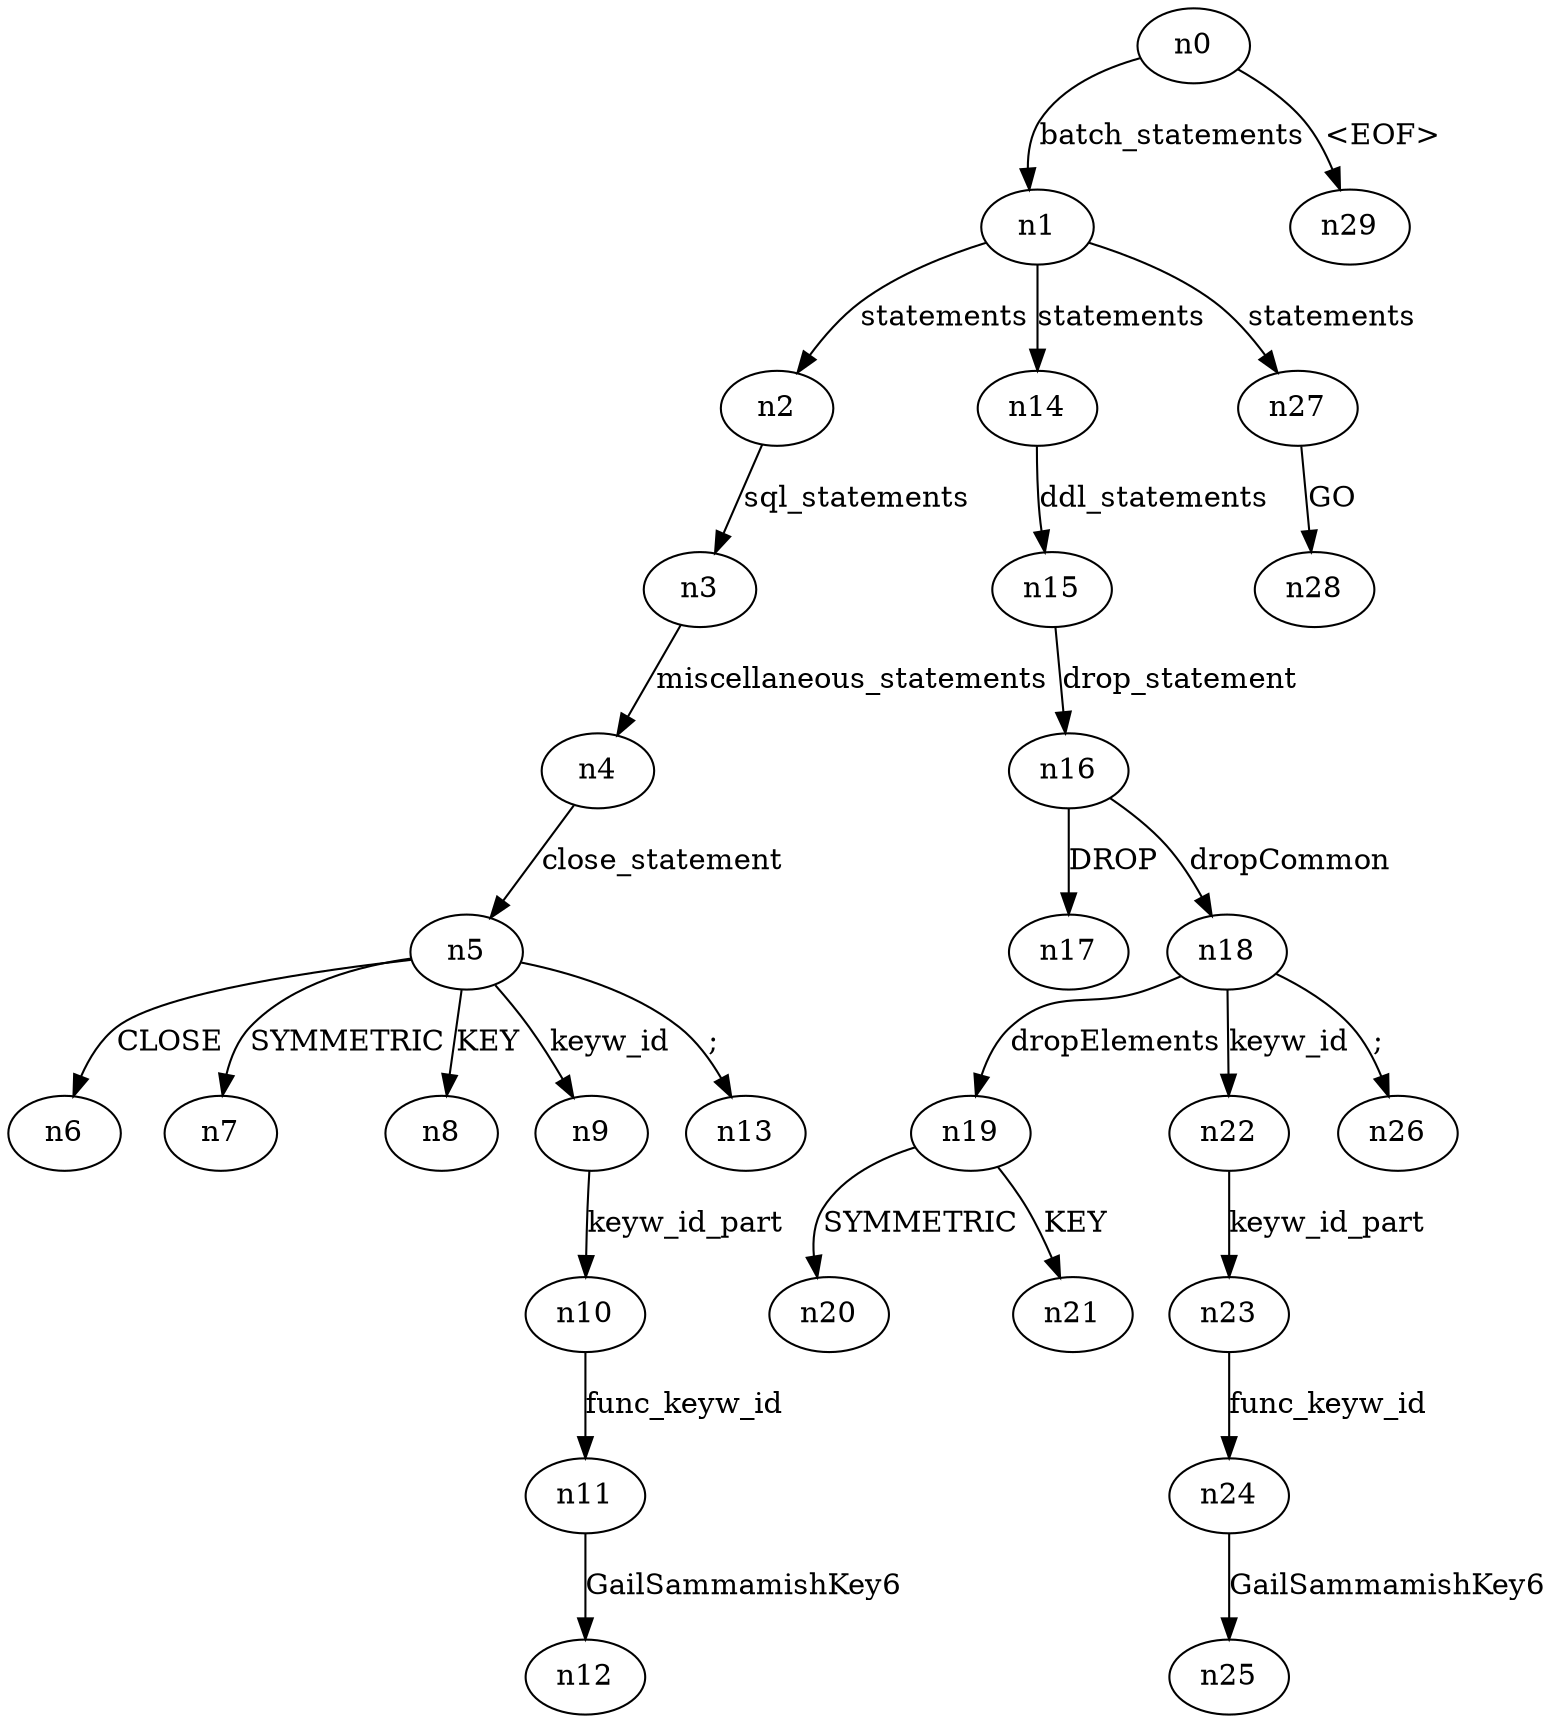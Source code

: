 digraph ParseTree {
  n0 -> n1 [label="batch_statements"];
  n1 -> n2 [label="statements"];
  n2 -> n3 [label="sql_statements"];
  n3 -> n4 [label="miscellaneous_statements"];
  n4 -> n5 [label="close_statement"];
  n5 -> n6 [label="CLOSE"];
  n5 -> n7 [label="SYMMETRIC"];
  n5 -> n8 [label="KEY"];
  n5 -> n9 [label="keyw_id"];
  n9 -> n10 [label="keyw_id_part"];
  n10 -> n11 [label="func_keyw_id"];
  n11 -> n12 [label="GailSammamishKey6"];
  n5 -> n13 [label=";"];
  n1 -> n14 [label="statements"];
  n14 -> n15 [label="ddl_statements"];
  n15 -> n16 [label="drop_statement"];
  n16 -> n17 [label="DROP"];
  n16 -> n18 [label="dropCommon"];
  n18 -> n19 [label="dropElements"];
  n19 -> n20 [label="SYMMETRIC"];
  n19 -> n21 [label="KEY"];
  n18 -> n22 [label="keyw_id"];
  n22 -> n23 [label="keyw_id_part"];
  n23 -> n24 [label="func_keyw_id"];
  n24 -> n25 [label="GailSammamishKey6"];
  n18 -> n26 [label=";"];
  n1 -> n27 [label="statements"];
  n27 -> n28 [label="GO"];
  n0 -> n29 [label="<EOF>"];
}